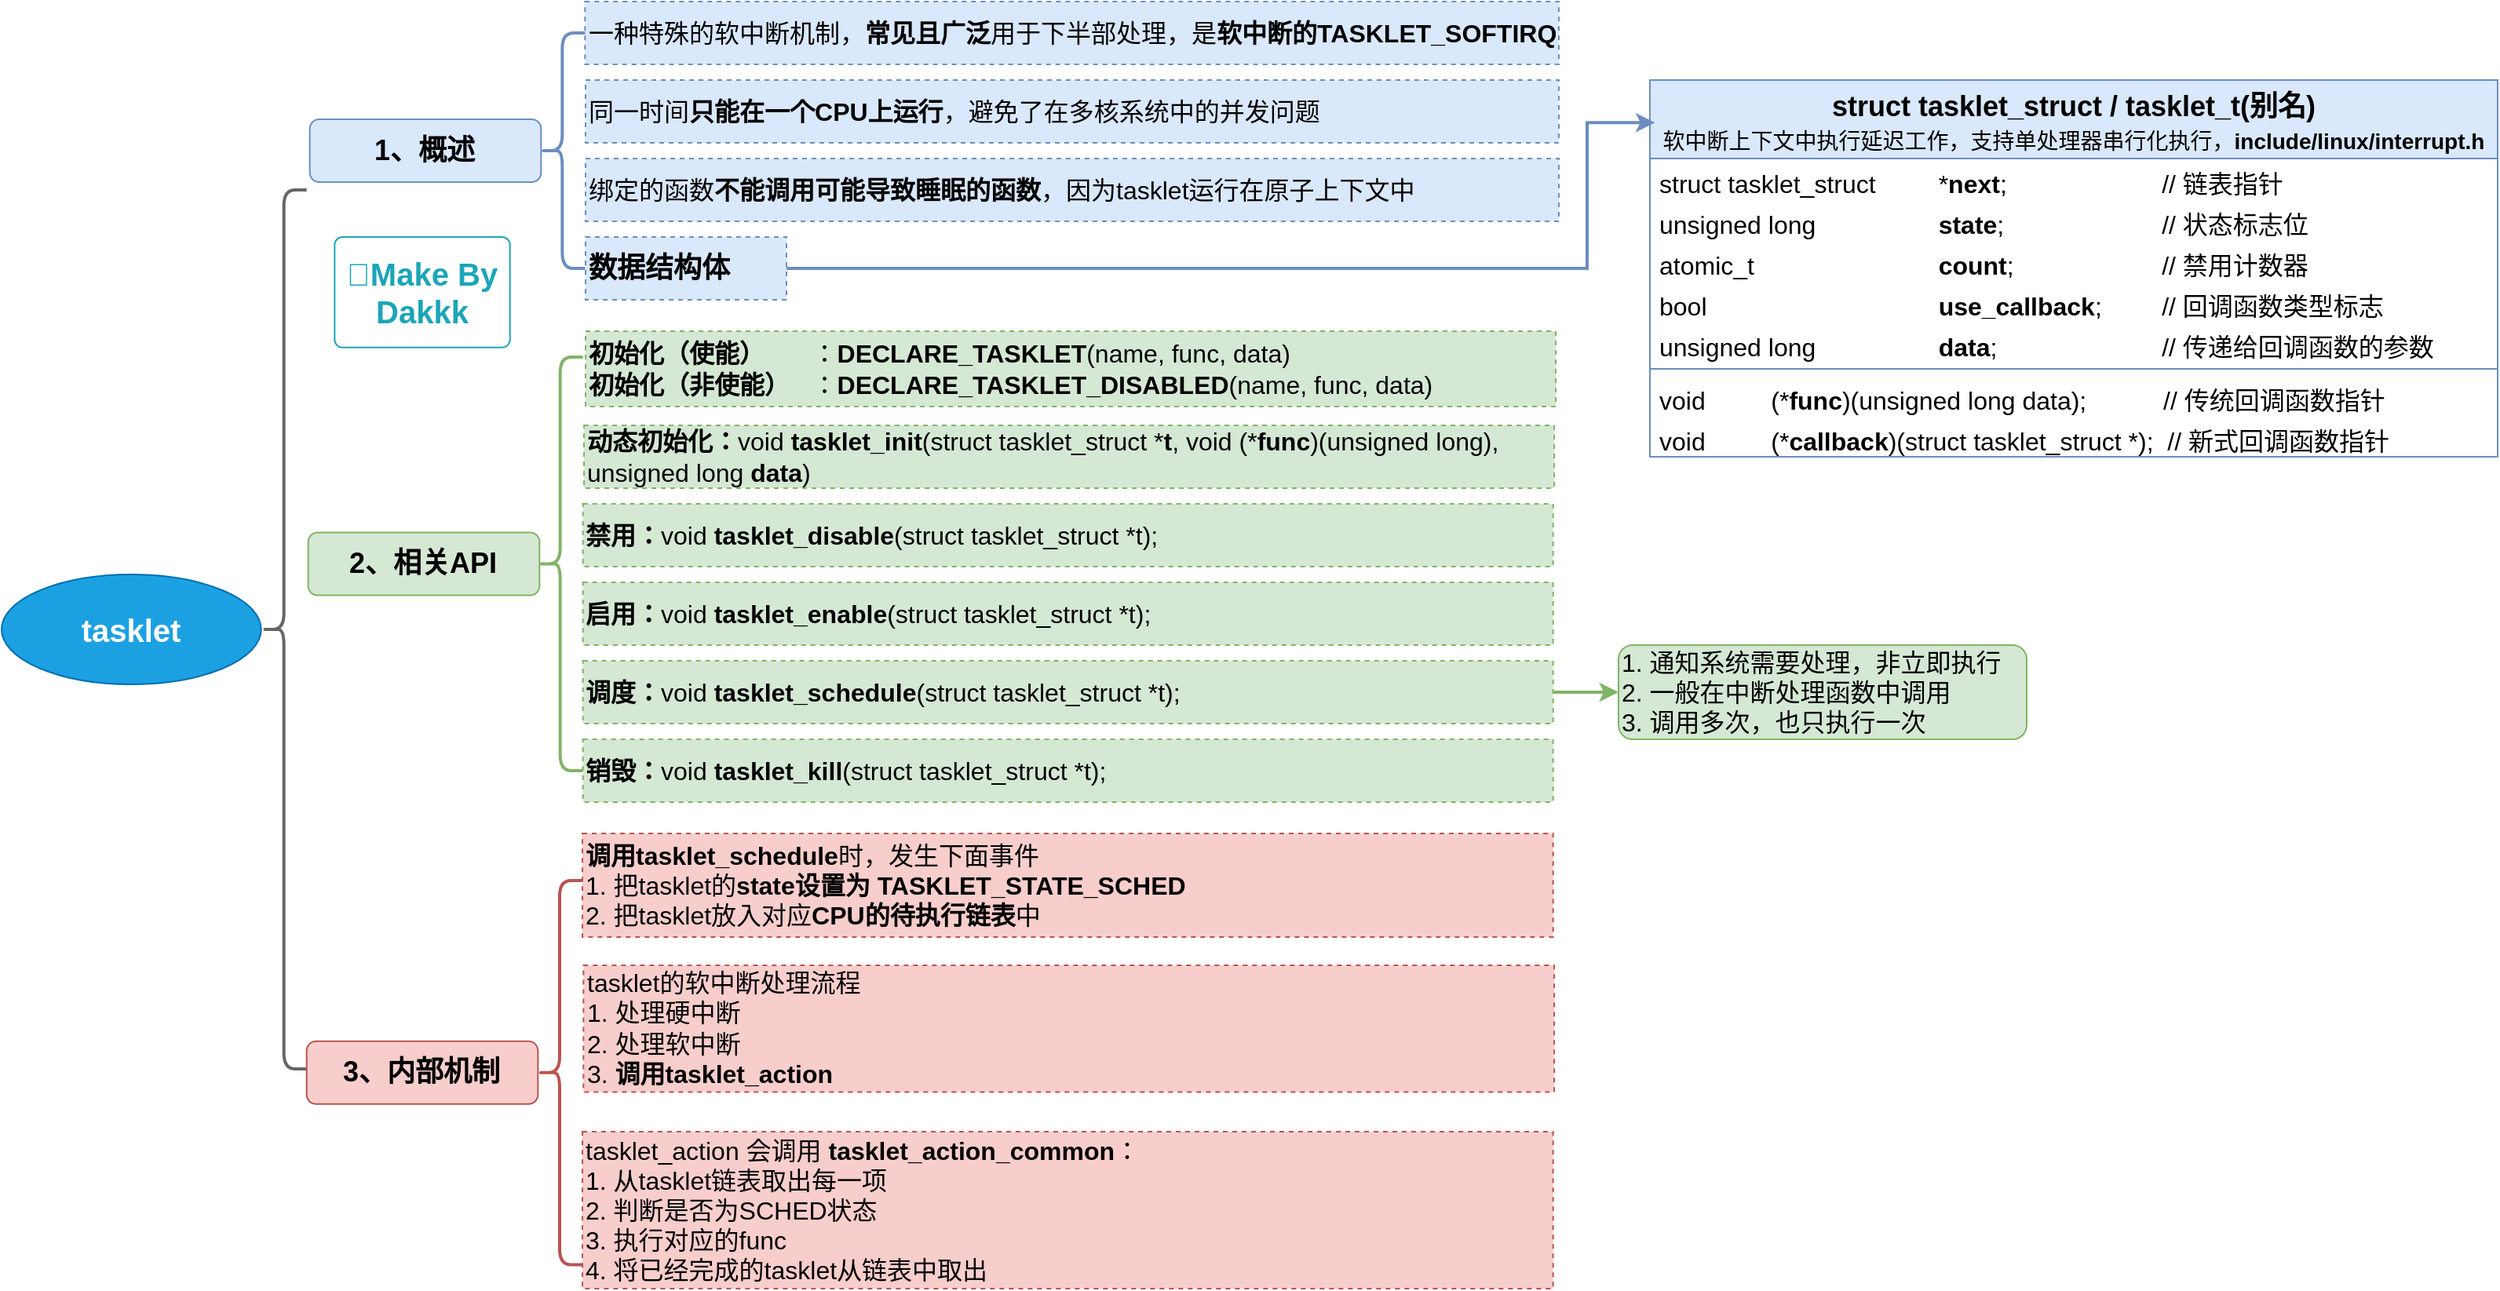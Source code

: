 <mxfile version="27.0.9">
  <diagram name="第 1 页" id="fRo_DuRjfZFH-iuQD6cJ">
    <mxGraphModel dx="2066" dy="1201" grid="1" gridSize="10" guides="1" tooltips="1" connect="1" arrows="1" fold="1" page="1" pageScale="1" pageWidth="1169" pageHeight="1654" math="0" shadow="0">
      <root>
        <mxCell id="0" />
        <mxCell id="1" parent="0" />
        <mxCell id="NBOaaTaNcheqs9Ab85eF-1" value="&lt;h2&gt;&lt;font style=&quot;font-size: 18px;&quot;&gt;2、相关API&lt;/font&gt;&lt;/h2&gt;" style="rounded=1;whiteSpace=wrap;html=1;fillColor=#d5e8d4;strokeColor=#82b366;fontStyle=1" vertex="1" parent="1">
          <mxGeometry x="235.33" y="348.25" width="147.33" height="40" as="geometry" />
        </mxCell>
        <mxCell id="NBOaaTaNcheqs9Ab85eF-3" value="&lt;span style=&quot;font-size: 16px;&quot;&gt;&lt;b&gt;初始化（使能）&lt;/b&gt;&lt;span style=&quot;white-space: pre;&quot;&gt;&#x9;&lt;/span&gt;：&lt;b&gt;DECLARE_TASKLET&lt;/b&gt;(name, func, data)&lt;br&gt;&lt;b&gt;初始化（非使能）&lt;/b&gt;&lt;span style=&quot;white-space: pre;&quot;&gt;&#x9;&lt;/span&gt;：&lt;b&gt;DECLARE_TASKLET_DISABLED&lt;/b&gt;(name, func, data)&lt;/span&gt;" style="text;html=1;align=left;verticalAlign=middle;whiteSpace=wrap;rounded=0;fillColor=#d5e8d4;strokeColor=#82b366;dashed=1;fontSize=14;" vertex="1" parent="1">
          <mxGeometry x="412" y="220" width="618" height="48" as="geometry" />
        </mxCell>
        <mxCell id="NBOaaTaNcheqs9Ab85eF-5" value="" style="shape=curlyBracket;whiteSpace=wrap;html=1;rounded=1;labelPosition=left;verticalLabelPosition=middle;align=right;verticalAlign=middle;fillColor=#d5e8d4;strokeColor=#82b366;strokeWidth=2;" vertex="1" parent="1">
          <mxGeometry x="381.33" y="236.5" width="29" height="263.5" as="geometry" />
        </mxCell>
        <mxCell id="NBOaaTaNcheqs9Ab85eF-6" value="&lt;h2&gt;&lt;font style=&quot;font-size: 18px;&quot;&gt;1、概述&lt;/font&gt;&lt;/h2&gt;" style="rounded=1;whiteSpace=wrap;html=1;fillColor=#dae8fc;strokeColor=#6c8ebf;fontStyle=1" vertex="1" parent="1">
          <mxGeometry x="236.34" y="85" width="147.33" height="40" as="geometry" />
        </mxCell>
        <mxCell id="NBOaaTaNcheqs9Ab85eF-7" value="&lt;span style=&quot;font-size: 16px;&quot;&gt;一种特殊的软中断机制，&lt;b&gt;常见且广泛&lt;/b&gt;用于下半部处理，是&lt;b&gt;软中断的TASKLET_SOFTIRQ&lt;/b&gt;&lt;/span&gt;" style="text;html=1;align=left;verticalAlign=middle;whiteSpace=wrap;rounded=0;fillColor=#dae8fc;strokeColor=#6c8ebf;dashed=1;fontSize=14;" vertex="1" parent="1">
          <mxGeometry x="411.66" y="10" width="620.33" height="40" as="geometry" />
        </mxCell>
        <mxCell id="NBOaaTaNcheqs9Ab85eF-9" value="&lt;h1&gt;&lt;span style=&quot;font-size: 20px;&quot;&gt;tasklet&lt;/span&gt;&lt;/h1&gt;" style="ellipse;whiteSpace=wrap;html=1;fillColor=#1ba1e2;strokeColor=#006EAF;fontColor=#ffffff;fontStyle=1" vertex="1" parent="1">
          <mxGeometry x="40" y="375.0" width="165.34" height="70" as="geometry" />
        </mxCell>
        <mxCell id="NBOaaTaNcheqs9Ab85eF-10" value="" style="shape=curlyBracket;whiteSpace=wrap;html=1;rounded=1;labelPosition=left;verticalLabelPosition=middle;align=right;verticalAlign=middle;fillColor=#f5f5f5;strokeColor=#666666;strokeWidth=2;fontColor=#333333;" vertex="1" parent="1">
          <mxGeometry x="205.34" y="130" width="29" height="560" as="geometry" />
        </mxCell>
        <mxCell id="NBOaaTaNcheqs9Ab85eF-11" value="&lt;span style=&quot;font-size: 16px;&quot;&gt;同一时间&lt;b&gt;只能在一个CPU上运行&lt;/b&gt;，避免了在多核系统中的并发问题&lt;/span&gt;" style="text;html=1;align=left;verticalAlign=middle;whiteSpace=wrap;rounded=0;fillColor=#dae8fc;strokeColor=#6c8ebf;dashed=1;fontSize=14;" vertex="1" parent="1">
          <mxGeometry x="411.99" y="60" width="620" height="40" as="geometry" />
        </mxCell>
        <mxCell id="NBOaaTaNcheqs9Ab85eF-12" value="" style="shape=curlyBracket;whiteSpace=wrap;html=1;rounded=1;labelPosition=left;verticalLabelPosition=middle;align=right;verticalAlign=middle;fillColor=#dae8fc;strokeColor=#6c8ebf;strokeWidth=2;" vertex="1" parent="1">
          <mxGeometry x="382.66" y="30" width="29" height="150" as="geometry" />
        </mxCell>
        <mxCell id="NBOaaTaNcheqs9Ab85eF-16" value="&lt;h2&gt;3、内部机制&lt;/h2&gt;" style="rounded=1;whiteSpace=wrap;html=1;fillColor=#f8cecc;strokeColor=#b85450;fontStyle=1" vertex="1" parent="1">
          <mxGeometry x="234.34" y="672.41" width="147.33" height="40" as="geometry" />
        </mxCell>
        <mxCell id="NBOaaTaNcheqs9Ab85eF-18" value="&lt;span style=&quot;font-size: 16px;&quot;&gt;&lt;b&gt;调用tasklet_schedule&lt;/b&gt;时，发生下面事件&lt;br&gt;1. 把tasklet的&lt;b&gt;state设置为 TASKLET_STATE_SCHED&lt;/b&gt;&lt;br&gt;2. 把tasklet放入对应&lt;b&gt;CPU的待执行链表&lt;/b&gt;中&lt;/span&gt;" style="text;html=1;align=left;verticalAlign=middle;whiteSpace=wrap;rounded=0;fillColor=#f8cecc;strokeColor=#b85450;dashed=1;fontSize=14;" vertex="1" parent="1">
          <mxGeometry x="409.99" y="540" width="618.34" height="66" as="geometry" />
        </mxCell>
        <mxCell id="NBOaaTaNcheqs9Ab85eF-19" value="&lt;span style=&quot;font-size: 16px;&quot;&gt;tasklet的软中断处理流程&lt;br&gt;1. 处理硬中断&lt;/span&gt;&lt;div&gt;&lt;span style=&quot;font-size: 16px;&quot;&gt;2. 处理软中断&lt;/span&gt;&lt;/div&gt;&lt;div&gt;&lt;span style=&quot;font-size: 16px;&quot;&gt;3. &lt;b&gt;调用tasklet_action&lt;/b&gt;&lt;/span&gt;&lt;/div&gt;" style="text;html=1;align=left;verticalAlign=middle;whiteSpace=wrap;rounded=0;fillColor=#f8cecc;strokeColor=#b85450;dashed=1;fontSize=14;" vertex="1" parent="1">
          <mxGeometry x="410.67" y="623.99" width="618.34" height="80.81" as="geometry" />
        </mxCell>
        <mxCell id="NBOaaTaNcheqs9Ab85eF-20" value="&lt;span style=&quot;font-size: 16px;&quot;&gt;tasklet_action 会调用 &lt;b&gt;tasklet_action_common&lt;/b&gt;：&lt;br&gt;1. 从tasklet链表取出每一项&lt;br&gt;2. 判断是否为SCHED状态&lt;br&gt;3. 执行对应的func&lt;br&gt;4. 将已经完成的tasklet从链表中取出&lt;/span&gt;" style="text;html=1;align=left;verticalAlign=middle;whiteSpace=wrap;rounded=0;fillColor=#f8cecc;strokeColor=#b85450;dashed=1;fontSize=14;" vertex="1" parent="1">
          <mxGeometry x="409.99" y="730" width="618.34" height="100" as="geometry" />
        </mxCell>
        <mxCell id="NBOaaTaNcheqs9Ab85eF-22" value="&lt;span style=&quot;font-size: 16px;&quot;&gt;绑定的函数&lt;b&gt;不能调用可能导致睡眠的函数&lt;/b&gt;，因为tasklet运行在原子上下文中&lt;/span&gt;" style="text;html=1;align=left;verticalAlign=middle;whiteSpace=wrap;rounded=0;fillColor=#dae8fc;strokeColor=#6c8ebf;dashed=1;fontSize=14;" vertex="1" parent="1">
          <mxGeometry x="411.99" y="110" width="620" height="40" as="geometry" />
        </mxCell>
        <mxCell id="NBOaaTaNcheqs9Ab85eF-68" value="&lt;b style=&quot;&quot;&gt;&lt;font style=&quot;font-size: 18px;&quot;&gt;数据结构体&lt;/font&gt;&lt;/b&gt;" style="text;html=1;align=left;verticalAlign=middle;whiteSpace=wrap;rounded=0;fillColor=#dae8fc;strokeColor=#6c8ebf;dashed=1;fontSize=14;" vertex="1" parent="1">
          <mxGeometry x="411.99" y="160" width="128.01" height="40" as="geometry" />
        </mxCell>
        <mxCell id="NBOaaTaNcheqs9Ab85eF-69" value="&lt;b&gt;&lt;font style=&quot;font-size: 16px;&quot;&gt;动态初始化：&lt;/font&gt;&lt;/b&gt;&lt;span style=&quot;font-size: 16px;&quot;&gt;void &lt;b&gt;tasklet_init&lt;/b&gt;(struct tasklet_struct *&lt;b&gt;t&lt;/b&gt;, void (*&lt;b&gt;func&lt;/b&gt;)(unsigned long), unsigned long &lt;b&gt;data&lt;/b&gt;)&lt;/span&gt;" style="text;html=1;align=left;verticalAlign=middle;whiteSpace=wrap;rounded=0;fillColor=#d5e8d4;strokeColor=#82b366;dashed=1;fontSize=14;" vertex="1" parent="1">
          <mxGeometry x="411.01" y="280" width="618" height="40" as="geometry" />
        </mxCell>
        <mxCell id="NBOaaTaNcheqs9Ab85eF-100" value="" style="shape=curlyBracket;whiteSpace=wrap;html=1;rounded=1;labelPosition=left;verticalLabelPosition=middle;align=right;verticalAlign=middle;fillColor=#f8cecc;strokeColor=#b85450;strokeWidth=2;" vertex="1" parent="1">
          <mxGeometry x="380.99" y="570" width="29" height="244.81" as="geometry" />
        </mxCell>
        <mxCell id="NBOaaTaNcheqs9Ab85eF-108" value="&lt;font style=&quot;font-size: 20px;&quot;&gt;🌻Make By Dakkk&lt;/font&gt;" style="html=1;shadow=0;dashed=0;shape=mxgraph.bootstrap.rrect;rSize=5;strokeColor=#1CA5B8;strokeWidth=1;fillColor=none;fontColor=#1CA5B8;whiteSpace=wrap;align=center;verticalAlign=middle;spacingLeft=0;fontStyle=1;fontSize=16;spacing=5;" vertex="1" parent="1">
          <mxGeometry x="252.17" y="160" width="111.67" height="70.39" as="geometry" />
        </mxCell>
        <mxCell id="NBOaaTaNcheqs9Ab85eF-109" value="&lt;font style=&quot;&quot;&gt;&lt;span style=&quot;font-size: 18px;&quot;&gt;struct&amp;nbsp;tasklet_struct / tasklet_t(别名)&lt;/span&gt;&lt;br&gt;&lt;div style=&quot;text-align: left;&quot;&gt;&lt;span style=&quot;font-size: 14px; font-weight: 400;&quot;&gt;软中断上下文中执行延迟工作，支持单处理器串行化执行，&lt;/span&gt;&lt;span style=&quot;background-color: transparent; text-align: center; font-size: 14px;&quot;&gt;include/linux/interrupt.h&lt;/span&gt;&lt;/div&gt;&lt;/font&gt;" style="swimlane;fontStyle=1;align=center;verticalAlign=top;childLayout=stackLayout;horizontal=1;startSize=50;horizontalStack=0;resizeParent=1;resizeParentMax=0;resizeLast=0;collapsible=1;marginBottom=0;whiteSpace=wrap;html=1;fontSize=16;strokeColor=#6c8ebf;fillColor=#dae8fc;" vertex="1" parent="1">
          <mxGeometry x="1090" y="60" width="540" height="240" as="geometry">
            <mxRectangle x="20" y="90" width="400" height="60" as="alternateBounds" />
          </mxGeometry>
        </mxCell>
        <mxCell id="NBOaaTaNcheqs9Ab85eF-110" value="struct tasklet_struct&amp;nbsp; &amp;nbsp;&lt;span style=&quot;white-space: pre;&quot;&gt;&#x9;&lt;/span&gt;*&lt;b&gt;next&lt;/b&gt;;&amp;nbsp; &amp;nbsp; &amp;nbsp; &amp;nbsp; &amp;nbsp; &lt;span style=&quot;white-space: pre;&quot;&gt;&#x9;&lt;/span&gt;&lt;span style=&quot;white-space: pre;&quot;&gt;&#x9;&lt;/span&gt;// 链表指针" style="text;strokeColor=none;fillColor=none;align=left;verticalAlign=top;spacingLeft=4;spacingRight=4;overflow=hidden;rotatable=1;points=[[0,0.5],[1,0.5]];portConstraint=eastwest;whiteSpace=wrap;html=1;fontSize=16;movable=1;resizable=1;deletable=1;editable=1;locked=0;connectable=1;" vertex="1" parent="NBOaaTaNcheqs9Ab85eF-109">
          <mxGeometry y="50" width="540" height="26" as="geometry" />
        </mxCell>
        <mxCell id="NBOaaTaNcheqs9Ab85eF-119" value="unsigned long&amp;nbsp; &amp;nbsp; &amp;nbsp; &amp;nbsp; &amp;nbsp; &amp;nbsp;&lt;span style=&quot;white-space: pre;&quot;&gt;&#x9;&lt;/span&gt;&lt;b&gt;state&lt;/b&gt;;&amp;nbsp; &amp;nbsp; &amp;nbsp; &amp;nbsp; &amp;nbsp; &lt;span style=&quot;white-space: pre;&quot;&gt;&#x9;&lt;/span&gt;&lt;span style=&quot;white-space: pre;&quot;&gt;&#x9;&lt;/span&gt;// 状态标志位" style="text;strokeColor=none;fillColor=none;align=left;verticalAlign=top;spacingLeft=4;spacingRight=4;overflow=hidden;rotatable=1;points=[[0,0.5],[1,0.5]];portConstraint=eastwest;whiteSpace=wrap;html=1;fontSize=16;movable=1;resizable=1;deletable=1;editable=1;locked=0;connectable=1;" vertex="1" parent="NBOaaTaNcheqs9Ab85eF-109">
          <mxGeometry y="76" width="540" height="26" as="geometry" />
        </mxCell>
        <mxCell id="NBOaaTaNcheqs9Ab85eF-118" value="atomic_t&amp;nbsp; &amp;nbsp; &amp;nbsp; &amp;nbsp; &amp;nbsp; &amp;nbsp; &amp;nbsp; &amp;nbsp; &lt;span style=&quot;white-space: pre;&quot;&gt;&#x9;&lt;/span&gt;&lt;span style=&quot;white-space: pre;&quot;&gt;&#x9;&lt;/span&gt;&lt;b&gt;count&lt;/b&gt;;&amp;nbsp; &amp;nbsp; &amp;nbsp; &amp;nbsp; &amp;nbsp; &lt;span style=&quot;white-space: pre;&quot;&gt;&#x9;&lt;/span&gt;&lt;span style=&quot;white-space: pre;&quot;&gt;&#x9;&lt;/span&gt;// 禁用计数器" style="text;strokeColor=none;fillColor=none;align=left;verticalAlign=top;spacingLeft=4;spacingRight=4;overflow=hidden;rotatable=1;points=[[0,0.5],[1,0.5]];portConstraint=eastwest;whiteSpace=wrap;html=1;fontSize=16;movable=1;resizable=1;deletable=1;editable=1;locked=0;connectable=1;" vertex="1" parent="NBOaaTaNcheqs9Ab85eF-109">
          <mxGeometry y="102" width="540" height="26" as="geometry" />
        </mxCell>
        <mxCell id="NBOaaTaNcheqs9Ab85eF-117" value="bool&amp;nbsp; &amp;nbsp; &amp;nbsp; &amp;nbsp; &amp;nbsp; &amp;nbsp; &amp;nbsp; &amp;nbsp; &amp;nbsp; &amp;nbsp; &lt;span style=&quot;white-space: pre;&quot;&gt;&#x9;&lt;/span&gt;&lt;span style=&quot;white-space: pre;&quot;&gt;&#x9;&lt;/span&gt;&lt;b&gt;use_callback&lt;/b&gt;;&amp;nbsp; &amp;nbsp;&lt;span style=&quot;white-space: pre;&quot;&gt;&#x9;&lt;/span&gt;// 回调函数类型标志" style="text;strokeColor=none;fillColor=none;align=left;verticalAlign=top;spacingLeft=4;spacingRight=4;overflow=hidden;rotatable=1;points=[[0,0.5],[1,0.5]];portConstraint=eastwest;whiteSpace=wrap;html=1;fontSize=16;movable=1;resizable=1;deletable=1;editable=1;locked=0;connectable=1;" vertex="1" parent="NBOaaTaNcheqs9Ab85eF-109">
          <mxGeometry y="128" width="540" height="26" as="geometry" />
        </mxCell>
        <mxCell id="NBOaaTaNcheqs9Ab85eF-116" value="unsigned long&amp;nbsp; &amp;nbsp; &amp;nbsp; &amp;nbsp; &amp;nbsp; &amp;nbsp;&lt;span style=&quot;white-space: pre;&quot;&gt;&#x9;&lt;/span&gt;&lt;b&gt;data&lt;/b&gt;;&amp;nbsp; &amp;nbsp; &amp;nbsp; &amp;nbsp; &amp;nbsp; &amp;nbsp;&lt;span style=&quot;white-space: pre;&quot;&gt;&#x9;&lt;/span&gt;&lt;span style=&quot;white-space: pre;&quot;&gt;&#x9;&lt;/span&gt;// 传递给回调函数的参数" style="text;strokeColor=none;fillColor=none;align=left;verticalAlign=top;spacingLeft=4;spacingRight=4;overflow=hidden;rotatable=1;points=[[0,0.5],[1,0.5]];portConstraint=eastwest;whiteSpace=wrap;html=1;fontSize=16;movable=1;resizable=1;deletable=1;editable=1;locked=0;connectable=1;" vertex="1" parent="NBOaaTaNcheqs9Ab85eF-109">
          <mxGeometry y="154" width="540" height="26" as="geometry" />
        </mxCell>
        <mxCell id="NBOaaTaNcheqs9Ab85eF-112" value="" style="line;strokeWidth=1;align=left;verticalAlign=middle;spacingTop=-1;spacingLeft=3;spacingRight=3;rotatable=0;labelPosition=right;points=[];portConstraint=eastwest;fontSize=16;fillColor=#dae8fc;strokeColor=#6c8ebf;" vertex="1" parent="NBOaaTaNcheqs9Ab85eF-109">
          <mxGeometry y="180" width="540" height="8" as="geometry" />
        </mxCell>
        <mxCell id="NBOaaTaNcheqs9Ab85eF-113" value="void &lt;span style=&quot;white-space: pre;&quot;&gt;&#x9;&lt;/span&gt;(*&lt;b&gt;func&lt;/b&gt;)(unsigned long data);&amp;nbsp; &amp;nbsp; &amp;nbsp; &amp;nbsp; &amp;nbsp; &amp;nbsp;// 传统回调函数指针" style="text;strokeColor=none;fillColor=none;align=left;verticalAlign=top;spacingLeft=4;spacingRight=4;overflow=hidden;rotatable=1;points=[[0,0.5],[1,0.5]];portConstraint=eastwest;whiteSpace=wrap;html=1;fontSize=16;movable=1;resizable=1;deletable=1;editable=1;locked=0;connectable=1;" vertex="1" parent="NBOaaTaNcheqs9Ab85eF-109">
          <mxGeometry y="188" width="540" height="26" as="geometry" />
        </mxCell>
        <mxCell id="NBOaaTaNcheqs9Ab85eF-124" value="void &lt;span style=&quot;white-space: pre;&quot;&gt;&#x9;&lt;/span&gt;(*&lt;b&gt;callback&lt;/b&gt;)(struct tasklet_struct *);&amp;nbsp; // 新式回调函数指针" style="text;strokeColor=none;fillColor=none;align=left;verticalAlign=top;spacingLeft=4;spacingRight=4;overflow=hidden;rotatable=1;points=[[0,0.5],[1,0.5]];portConstraint=eastwest;whiteSpace=wrap;html=1;fontSize=16;movable=1;resizable=1;deletable=1;editable=1;locked=0;connectable=1;" vertex="1" parent="NBOaaTaNcheqs9Ab85eF-109">
          <mxGeometry y="214" width="540" height="26" as="geometry" />
        </mxCell>
        <mxCell id="NBOaaTaNcheqs9Ab85eF-125" style="edgeStyle=orthogonalEdgeStyle;rounded=0;orthogonalLoop=1;jettySize=auto;html=1;entryX=0.006;entryY=0.113;entryDx=0;entryDy=0;entryPerimeter=0;fillColor=#dae8fc;strokeColor=#6c8ebf;strokeWidth=2;" edge="1" parent="1" source="NBOaaTaNcheqs9Ab85eF-68" target="NBOaaTaNcheqs9Ab85eF-109">
          <mxGeometry relative="1" as="geometry">
            <Array as="points">
              <mxPoint x="1050" y="180" />
              <mxPoint x="1050" y="87" />
            </Array>
          </mxGeometry>
        </mxCell>
        <mxCell id="NBOaaTaNcheqs9Ab85eF-126" value="&lt;span style=&quot;font-size: 16px;&quot;&gt;&lt;b&gt;禁用：&lt;/b&gt;void &lt;b&gt;tasklet_disable&lt;/b&gt;(struct tasklet_struct *t);&lt;/span&gt;" style="text;html=1;align=left;verticalAlign=middle;whiteSpace=wrap;rounded=0;fillColor=#d5e8d4;strokeColor=#82b366;dashed=1;fontSize=14;" vertex="1" parent="1">
          <mxGeometry x="410.33" y="330" width="618" height="40" as="geometry" />
        </mxCell>
        <mxCell id="NBOaaTaNcheqs9Ab85eF-127" value="&lt;span style=&quot;font-size: 16px;&quot;&gt;&lt;b&gt;启用：&lt;/b&gt;void &lt;b&gt;tasklet_enable&lt;/b&gt;(struct tasklet_struct *t);&lt;/span&gt;" style="text;html=1;align=left;verticalAlign=middle;whiteSpace=wrap;rounded=0;fillColor=#d5e8d4;strokeColor=#82b366;dashed=1;fontSize=14;" vertex="1" parent="1">
          <mxGeometry x="410.33" y="380" width="618" height="40" as="geometry" />
        </mxCell>
        <mxCell id="NBOaaTaNcheqs9Ab85eF-131" style="edgeStyle=orthogonalEdgeStyle;rounded=0;orthogonalLoop=1;jettySize=auto;html=1;entryX=0;entryY=0.5;entryDx=0;entryDy=0;fillColor=#d5e8d4;strokeColor=#82b366;strokeWidth=2;" edge="1" parent="1" source="NBOaaTaNcheqs9Ab85eF-128" target="NBOaaTaNcheqs9Ab85eF-130">
          <mxGeometry relative="1" as="geometry" />
        </mxCell>
        <mxCell id="NBOaaTaNcheqs9Ab85eF-128" value="&lt;span style=&quot;font-size: 16px;&quot;&gt;&lt;b&gt;调度：&lt;/b&gt;void &lt;b&gt;tasklet_schedule&lt;/b&gt;(struct tasklet_struct *t);&amp;nbsp;&amp;nbsp;&lt;/span&gt;" style="text;html=1;align=left;verticalAlign=middle;whiteSpace=wrap;rounded=0;fillColor=#d5e8d4;strokeColor=#82b366;dashed=1;fontSize=14;" vertex="1" parent="1">
          <mxGeometry x="410.33" y="430" width="618" height="40" as="geometry" />
        </mxCell>
        <mxCell id="NBOaaTaNcheqs9Ab85eF-129" value="&lt;span style=&quot;font-size: 16px;&quot;&gt;&lt;b&gt;销毁：&lt;/b&gt;void &lt;b&gt;tasklet_kill&lt;/b&gt;(struct tasklet_struct *t);&lt;/span&gt;" style="text;html=1;align=left;verticalAlign=middle;whiteSpace=wrap;rounded=0;fillColor=#d5e8d4;strokeColor=#82b366;dashed=1;fontSize=14;" vertex="1" parent="1">
          <mxGeometry x="410.33" y="480" width="618" height="40" as="geometry" />
        </mxCell>
        <mxCell id="NBOaaTaNcheqs9Ab85eF-130" value="&lt;span style=&quot;font-size: 16px;&quot;&gt;1. 通知系统需要处理，非立即执行&lt;br&gt;2. 一般在中断处理函数中调用&lt;br&gt;3. 调用多次，也只执行一次&lt;/span&gt;" style="rounded=1;whiteSpace=wrap;html=1;fillColor=#d5e8d4;strokeColor=#82b366;align=left;" vertex="1" parent="1">
          <mxGeometry x="1070" y="420" width="260" height="60" as="geometry" />
        </mxCell>
      </root>
    </mxGraphModel>
  </diagram>
</mxfile>
